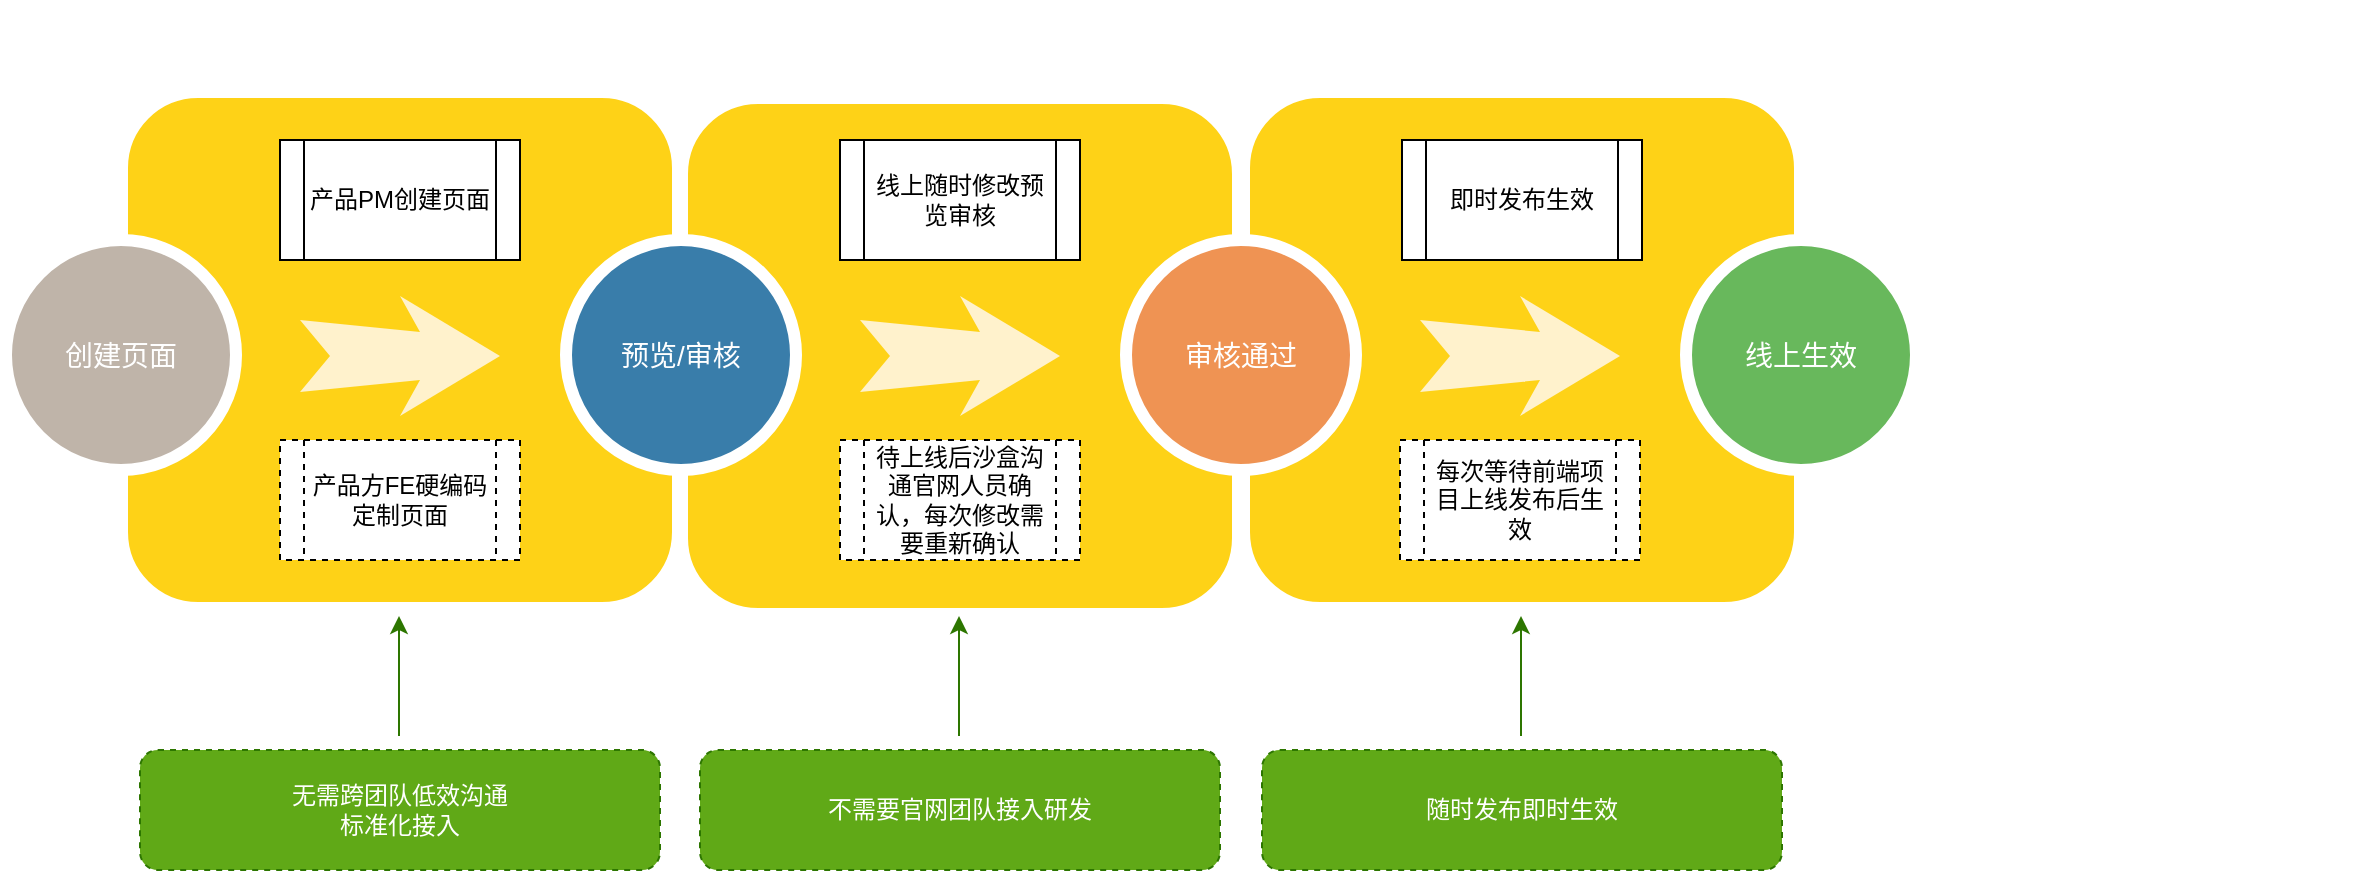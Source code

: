 <mxfile version="14.2.9" type="github">
  <diagram name="Page-1" id="12e1b939-464a-85fe-373e-61e167be1490">
    <mxGraphModel dx="946" dy="448" grid="1" gridSize="10" guides="1" tooltips="1" connect="1" arrows="1" fold="1" page="1" pageScale="1.5" pageWidth="1169" pageHeight="826" background="#ffffff" math="0" shadow="0">
      <root>
        <mxCell id="0" />
        <mxCell id="1" parent="0" />
        <mxCell id="60da8b9f42644d3a-2" value="" style="whiteSpace=wrap;html=1;rounded=1;shadow=0;strokeWidth=8;fontSize=20;align=center;fillColor=#FED217;strokeColor=#FFFFFF;" parent="1" vertex="1">
          <mxGeometry x="316" y="470" width="280" height="260" as="geometry" />
        </mxCell>
        <mxCell id="60da8b9f42644d3a-8" value="创建页面" style="ellipse;whiteSpace=wrap;html=1;rounded=0;shadow=0;strokeWidth=6;fontSize=14;align=center;fillColor=#BFB4A9;strokeColor=#FFFFFF;fontColor=#FFFFFF;" parent="1" vertex="1">
          <mxGeometry x="259" y="545" width="115" height="115" as="geometry" />
        </mxCell>
        <mxCell id="60da8b9f42644d3a-9" value="" style="html=1;shadow=0;dashed=0;align=center;verticalAlign=middle;shape=mxgraph.arrows2.stylisedArrow;dy=0.6;dx=40;notch=15;feather=0.4;rounded=0;strokeWidth=1;fontSize=27;strokeColor=none;fillColor=#fff2cc;" parent="1" vertex="1">
          <mxGeometry x="406" y="573" width="100" height="60" as="geometry" />
        </mxCell>
        <mxCell id="60da8b9f42644d3a-32" value="DELIGHT" style="text;html=1;strokeColor=none;fillColor=none;align=center;verticalAlign=middle;whiteSpace=wrap;rounded=0;shadow=0;fontSize=27;fontColor=#FFFFFF;fontStyle=1" parent="1" vertex="1">
          <mxGeometry x="1156" y="425" width="280" height="60" as="geometry" />
        </mxCell>
        <mxCell id="60da8b9f42644d3a-33" value="Events&lt;div&gt;Social Inbox&lt;/div&gt;&lt;div&gt;Smart Content&lt;/div&gt;" style="text;html=1;strokeColor=none;fillColor=none;align=center;verticalAlign=middle;whiteSpace=wrap;rounded=0;shadow=0;fontSize=14;fontColor=#FFFFFF;" parent="1" vertex="1">
          <mxGeometry x="1156" y="725" width="280" height="90" as="geometry" />
        </mxCell>
        <mxCell id="60da8b9f42644d3a-34" value="" style="line;strokeWidth=2;html=1;rounded=0;shadow=0;fontSize=27;align=center;fillColor=none;strokeColor=#FFFFFF;" parent="1" vertex="1">
          <mxGeometry x="1176" y="485" width="240" height="10" as="geometry" />
        </mxCell>
        <mxCell id="60da8b9f42644d3a-35" value="" style="line;strokeWidth=2;html=1;rounded=0;shadow=0;fontSize=27;align=center;fillColor=none;strokeColor=#FFFFFF;" parent="1" vertex="1">
          <mxGeometry x="1176" y="705" width="240" height="10" as="geometry" />
        </mxCell>
        <mxCell id="n8cQwgMbleSaMveHgRH9-2" value="" style="whiteSpace=wrap;html=1;rounded=1;shadow=0;strokeWidth=8;fontSize=20;align=center;fillColor=#FED217;strokeColor=#FFFFFF;" vertex="1" parent="1">
          <mxGeometry x="596" y="473" width="280" height="260" as="geometry" />
        </mxCell>
        <mxCell id="n8cQwgMbleSaMveHgRH9-3" value="" style="whiteSpace=wrap;html=1;rounded=1;shadow=0;strokeWidth=8;fontSize=20;align=center;fillColor=#FED217;strokeColor=#FFFFFF;" vertex="1" parent="1">
          <mxGeometry x="877" y="470" width="280" height="260" as="geometry" />
        </mxCell>
        <mxCell id="60da8b9f42644d3a-22" value="预览/审核" style="ellipse;whiteSpace=wrap;html=1;rounded=0;shadow=0;strokeWidth=6;fontSize=14;align=center;fillColor=#397DAA;strokeColor=#FFFFFF;fontColor=#FFFFFF;" parent="1" vertex="1">
          <mxGeometry x="539" y="545" width="115" height="115" as="geometry" />
        </mxCell>
        <mxCell id="60da8b9f42644d3a-23" value="" style="html=1;shadow=0;dashed=0;align=center;verticalAlign=middle;shape=mxgraph.arrows2.stylisedArrow;dy=0.6;dx=40;notch=15;feather=0.4;rounded=0;strokeWidth=1;fontSize=27;strokeColor=none;fillColor=#fff2cc;" parent="1" vertex="1">
          <mxGeometry x="686" y="573" width="100" height="60" as="geometry" />
        </mxCell>
        <mxCell id="60da8b9f42644d3a-30" value="" style="html=1;shadow=0;dashed=0;align=center;verticalAlign=middle;shape=mxgraph.arrows2.stylisedArrow;dy=0.6;dx=40;notch=15;feather=0.4;rounded=0;strokeWidth=1;fontSize=27;strokeColor=none;fillColor=#fff2cc;" parent="1" vertex="1">
          <mxGeometry x="966" y="573" width="100" height="60" as="geometry" />
        </mxCell>
        <mxCell id="60da8b9f42644d3a-29" value="审核通过" style="ellipse;whiteSpace=wrap;html=1;rounded=0;shadow=0;strokeWidth=6;fontSize=14;align=center;fillColor=#EF9353;strokeColor=#FFFFFF;fontColor=#FFFFFF;" parent="1" vertex="1">
          <mxGeometry x="819" y="545" width="115" height="115" as="geometry" />
        </mxCell>
        <mxCell id="60da8b9f42644d3a-36" value="线上生效" style="ellipse;whiteSpace=wrap;html=1;rounded=0;shadow=0;strokeWidth=6;fontSize=14;align=center;fillColor=#68B85C;strokeColor=#FFFFFF;fontColor=#FFFFFF;" parent="1" vertex="1">
          <mxGeometry x="1099" y="545" width="115" height="115" as="geometry" />
        </mxCell>
        <mxCell id="n8cQwgMbleSaMveHgRH9-5" value="产品PM创建页面" style="shape=process;whiteSpace=wrap;html=1;backgroundOutline=1;" vertex="1" parent="1">
          <mxGeometry x="396" y="495" width="120" height="60" as="geometry" />
        </mxCell>
        <mxCell id="n8cQwgMbleSaMveHgRH9-6" value="产品方FE硬编码定制页面" style="shape=process;whiteSpace=wrap;html=1;backgroundOutline=1;dashed=1;" vertex="1" parent="1">
          <mxGeometry x="396" y="645" width="120" height="60" as="geometry" />
        </mxCell>
        <mxCell id="n8cQwgMbleSaMveHgRH9-7" value="线上随时修改预览审核" style="shape=process;whiteSpace=wrap;html=1;backgroundOutline=1;" vertex="1" parent="1">
          <mxGeometry x="676" y="495" width="120" height="60" as="geometry" />
        </mxCell>
        <mxCell id="n8cQwgMbleSaMveHgRH9-8" value="待上线后沙盒沟通官网人员确认，每次修改需要重新确认" style="shape=process;whiteSpace=wrap;html=1;backgroundOutline=1;dashed=1;" vertex="1" parent="1">
          <mxGeometry x="676" y="645" width="120" height="60" as="geometry" />
        </mxCell>
        <mxCell id="n8cQwgMbleSaMveHgRH9-9" value="即时发布生效" style="shape=process;whiteSpace=wrap;html=1;backgroundOutline=1;" vertex="1" parent="1">
          <mxGeometry x="957" y="495" width="120" height="60" as="geometry" />
        </mxCell>
        <mxCell id="n8cQwgMbleSaMveHgRH9-10" value="每次等待前端项目上线发布后生效" style="shape=process;whiteSpace=wrap;html=1;backgroundOutline=1;dashed=1;" vertex="1" parent="1">
          <mxGeometry x="956" y="645" width="120" height="60" as="geometry" />
        </mxCell>
        <mxCell id="n8cQwgMbleSaMveHgRH9-11" value="无需跨团队低效沟通&lt;br&gt;标准化接入" style="rounded=1;whiteSpace=wrap;html=1;dashed=1;fillColor=#60a917;strokeColor=#2D7600;fontColor=#ffffff;" vertex="1" parent="1">
          <mxGeometry x="326" y="800" width="260" height="60" as="geometry" />
        </mxCell>
        <mxCell id="n8cQwgMbleSaMveHgRH9-15" value="不需要官网团队接入研发" style="rounded=1;whiteSpace=wrap;html=1;dashed=1;fillColor=#60a917;strokeColor=#2D7600;fontColor=#ffffff;" vertex="1" parent="1">
          <mxGeometry x="606" y="800" width="260" height="60" as="geometry" />
        </mxCell>
        <mxCell id="n8cQwgMbleSaMveHgRH9-17" value="" style="edgeStyle=elbowEdgeStyle;elbow=vertical;endArrow=classic;html=1;fillColor=#60a917;strokeColor=#2D7600;" edge="1" parent="1">
          <mxGeometry width="50" height="50" relative="1" as="geometry">
            <mxPoint x="455.5" y="793" as="sourcePoint" />
            <mxPoint x="455.5" y="733" as="targetPoint" />
            <Array as="points">
              <mxPoint x="730" y="760" />
            </Array>
          </mxGeometry>
        </mxCell>
        <mxCell id="n8cQwgMbleSaMveHgRH9-18" value="" style="edgeStyle=elbowEdgeStyle;elbow=vertical;endArrow=classic;html=1;fillColor=#60a917;strokeColor=#2D7600;" edge="1" parent="1">
          <mxGeometry width="50" height="50" relative="1" as="geometry">
            <mxPoint x="735.5" y="793" as="sourcePoint" />
            <mxPoint x="735.5" y="733" as="targetPoint" />
            <Array as="points" />
          </mxGeometry>
        </mxCell>
        <mxCell id="n8cQwgMbleSaMveHgRH9-19" value="随时发布即时生效" style="rounded=1;whiteSpace=wrap;html=1;dashed=1;fillColor=#60a917;strokeColor=#2D7600;fontColor=#ffffff;" vertex="1" parent="1">
          <mxGeometry x="887" y="800" width="260" height="60" as="geometry" />
        </mxCell>
        <mxCell id="n8cQwgMbleSaMveHgRH9-20" value="" style="edgeStyle=elbowEdgeStyle;elbow=vertical;endArrow=classic;html=1;fillColor=#60a917;strokeColor=#2D7600;" edge="1" parent="1">
          <mxGeometry width="50" height="50" relative="1" as="geometry">
            <mxPoint x="1016.5" y="793" as="sourcePoint" />
            <mxPoint x="1016.5" y="733" as="targetPoint" />
            <Array as="points" />
          </mxGeometry>
        </mxCell>
      </root>
    </mxGraphModel>
  </diagram>
</mxfile>
